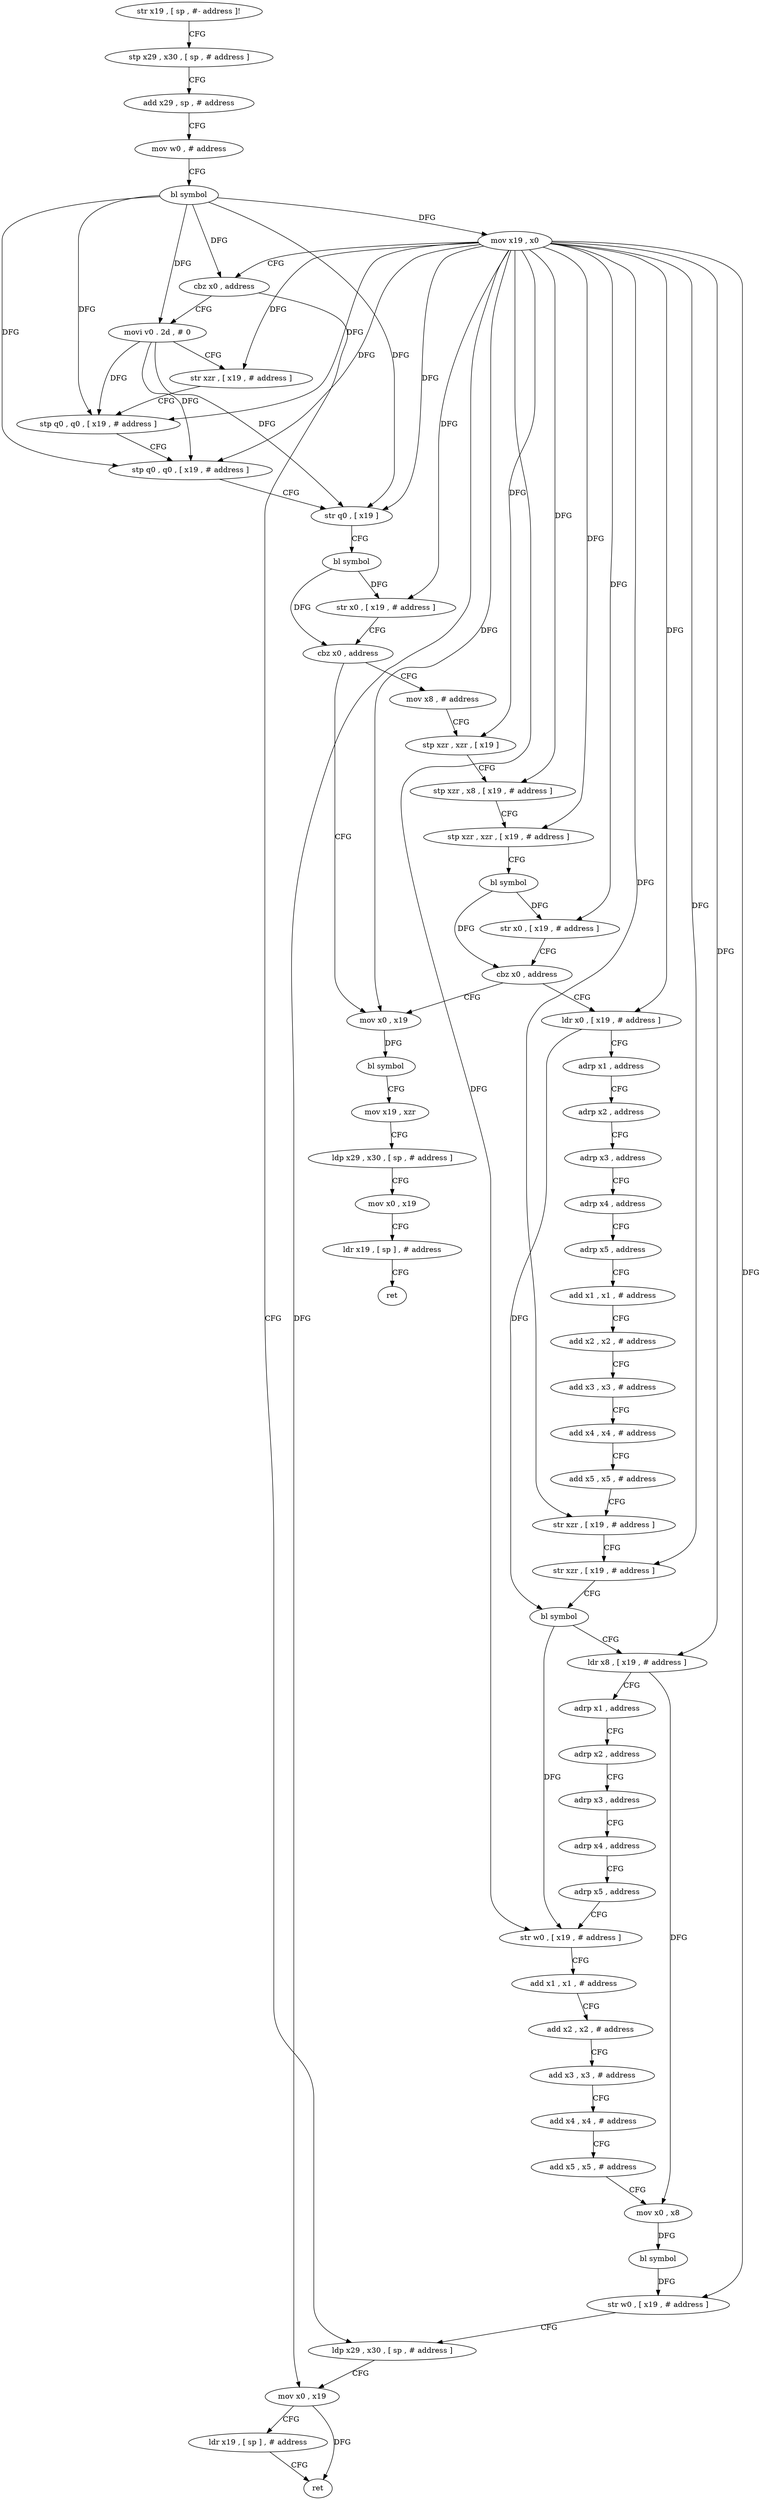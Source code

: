 digraph "func" {
"80424" [label = "str x19 , [ sp , #- address ]!" ]
"80428" [label = "stp x29 , x30 , [ sp , # address ]" ]
"80432" [label = "add x29 , sp , # address" ]
"80436" [label = "mov w0 , # address" ]
"80440" [label = "bl symbol" ]
"80444" [label = "mov x19 , x0" ]
"80448" [label = "cbz x0 , address" ]
"80628" [label = "ldp x29 , x30 , [ sp , # address ]" ]
"80452" [label = "movi v0 . 2d , # 0" ]
"80632" [label = "mov x0 , x19" ]
"80636" [label = "ldr x19 , [ sp ] , # address" ]
"80640" [label = "ret" ]
"80456" [label = "str xzr , [ x19 , # address ]" ]
"80460" [label = "stp q0 , q0 , [ x19 , # address ]" ]
"80464" [label = "stp q0 , q0 , [ x19 , # address ]" ]
"80468" [label = "str q0 , [ x19 ]" ]
"80472" [label = "bl symbol" ]
"80476" [label = "str x0 , [ x19 , # address ]" ]
"80480" [label = "cbz x0 , address" ]
"80644" [label = "mov x0 , x19" ]
"80484" [label = "mov x8 , # address" ]
"80648" [label = "bl symbol" ]
"80652" [label = "mov x19 , xzr" ]
"80656" [label = "ldp x29 , x30 , [ sp , # address ]" ]
"80660" [label = "mov x0 , x19" ]
"80664" [label = "ldr x19 , [ sp ] , # address" ]
"80668" [label = "ret" ]
"80488" [label = "stp xzr , xzr , [ x19 ]" ]
"80492" [label = "stp xzr , x8 , [ x19 , # address ]" ]
"80496" [label = "stp xzr , xzr , [ x19 , # address ]" ]
"80500" [label = "bl symbol" ]
"80504" [label = "str x0 , [ x19 , # address ]" ]
"80508" [label = "cbz x0 , address" ]
"80512" [label = "ldr x0 , [ x19 , # address ]" ]
"80516" [label = "adrp x1 , address" ]
"80520" [label = "adrp x2 , address" ]
"80524" [label = "adrp x3 , address" ]
"80528" [label = "adrp x4 , address" ]
"80532" [label = "adrp x5 , address" ]
"80536" [label = "add x1 , x1 , # address" ]
"80540" [label = "add x2 , x2 , # address" ]
"80544" [label = "add x3 , x3 , # address" ]
"80548" [label = "add x4 , x4 , # address" ]
"80552" [label = "add x5 , x5 , # address" ]
"80556" [label = "str xzr , [ x19 , # address ]" ]
"80560" [label = "str xzr , [ x19 , # address ]" ]
"80564" [label = "bl symbol" ]
"80568" [label = "ldr x8 , [ x19 , # address ]" ]
"80572" [label = "adrp x1 , address" ]
"80576" [label = "adrp x2 , address" ]
"80580" [label = "adrp x3 , address" ]
"80584" [label = "adrp x4 , address" ]
"80588" [label = "adrp x5 , address" ]
"80592" [label = "str w0 , [ x19 , # address ]" ]
"80596" [label = "add x1 , x1 , # address" ]
"80600" [label = "add x2 , x2 , # address" ]
"80604" [label = "add x3 , x3 , # address" ]
"80608" [label = "add x4 , x4 , # address" ]
"80612" [label = "add x5 , x5 , # address" ]
"80616" [label = "mov x0 , x8" ]
"80620" [label = "bl symbol" ]
"80624" [label = "str w0 , [ x19 , # address ]" ]
"80424" -> "80428" [ label = "CFG" ]
"80428" -> "80432" [ label = "CFG" ]
"80432" -> "80436" [ label = "CFG" ]
"80436" -> "80440" [ label = "CFG" ]
"80440" -> "80444" [ label = "DFG" ]
"80440" -> "80448" [ label = "DFG" ]
"80440" -> "80452" [ label = "DFG" ]
"80440" -> "80460" [ label = "DFG" ]
"80440" -> "80464" [ label = "DFG" ]
"80440" -> "80468" [ label = "DFG" ]
"80444" -> "80448" [ label = "CFG" ]
"80444" -> "80632" [ label = "DFG" ]
"80444" -> "80456" [ label = "DFG" ]
"80444" -> "80460" [ label = "DFG" ]
"80444" -> "80464" [ label = "DFG" ]
"80444" -> "80468" [ label = "DFG" ]
"80444" -> "80476" [ label = "DFG" ]
"80444" -> "80644" [ label = "DFG" ]
"80444" -> "80488" [ label = "DFG" ]
"80444" -> "80492" [ label = "DFG" ]
"80444" -> "80496" [ label = "DFG" ]
"80444" -> "80504" [ label = "DFG" ]
"80444" -> "80512" [ label = "DFG" ]
"80444" -> "80556" [ label = "DFG" ]
"80444" -> "80560" [ label = "DFG" ]
"80444" -> "80568" [ label = "DFG" ]
"80444" -> "80592" [ label = "DFG" ]
"80444" -> "80624" [ label = "DFG" ]
"80448" -> "80628" [ label = "CFG" ]
"80448" -> "80452" [ label = "CFG" ]
"80628" -> "80632" [ label = "CFG" ]
"80452" -> "80456" [ label = "CFG" ]
"80452" -> "80460" [ label = "DFG" ]
"80452" -> "80464" [ label = "DFG" ]
"80452" -> "80468" [ label = "DFG" ]
"80632" -> "80636" [ label = "CFG" ]
"80632" -> "80640" [ label = "DFG" ]
"80636" -> "80640" [ label = "CFG" ]
"80456" -> "80460" [ label = "CFG" ]
"80460" -> "80464" [ label = "CFG" ]
"80464" -> "80468" [ label = "CFG" ]
"80468" -> "80472" [ label = "CFG" ]
"80472" -> "80476" [ label = "DFG" ]
"80472" -> "80480" [ label = "DFG" ]
"80476" -> "80480" [ label = "CFG" ]
"80480" -> "80644" [ label = "CFG" ]
"80480" -> "80484" [ label = "CFG" ]
"80644" -> "80648" [ label = "DFG" ]
"80484" -> "80488" [ label = "CFG" ]
"80648" -> "80652" [ label = "CFG" ]
"80652" -> "80656" [ label = "CFG" ]
"80656" -> "80660" [ label = "CFG" ]
"80660" -> "80664" [ label = "CFG" ]
"80664" -> "80668" [ label = "CFG" ]
"80488" -> "80492" [ label = "CFG" ]
"80492" -> "80496" [ label = "CFG" ]
"80496" -> "80500" [ label = "CFG" ]
"80500" -> "80504" [ label = "DFG" ]
"80500" -> "80508" [ label = "DFG" ]
"80504" -> "80508" [ label = "CFG" ]
"80508" -> "80644" [ label = "CFG" ]
"80508" -> "80512" [ label = "CFG" ]
"80512" -> "80516" [ label = "CFG" ]
"80512" -> "80564" [ label = "DFG" ]
"80516" -> "80520" [ label = "CFG" ]
"80520" -> "80524" [ label = "CFG" ]
"80524" -> "80528" [ label = "CFG" ]
"80528" -> "80532" [ label = "CFG" ]
"80532" -> "80536" [ label = "CFG" ]
"80536" -> "80540" [ label = "CFG" ]
"80540" -> "80544" [ label = "CFG" ]
"80544" -> "80548" [ label = "CFG" ]
"80548" -> "80552" [ label = "CFG" ]
"80552" -> "80556" [ label = "CFG" ]
"80556" -> "80560" [ label = "CFG" ]
"80560" -> "80564" [ label = "CFG" ]
"80564" -> "80568" [ label = "CFG" ]
"80564" -> "80592" [ label = "DFG" ]
"80568" -> "80572" [ label = "CFG" ]
"80568" -> "80616" [ label = "DFG" ]
"80572" -> "80576" [ label = "CFG" ]
"80576" -> "80580" [ label = "CFG" ]
"80580" -> "80584" [ label = "CFG" ]
"80584" -> "80588" [ label = "CFG" ]
"80588" -> "80592" [ label = "CFG" ]
"80592" -> "80596" [ label = "CFG" ]
"80596" -> "80600" [ label = "CFG" ]
"80600" -> "80604" [ label = "CFG" ]
"80604" -> "80608" [ label = "CFG" ]
"80608" -> "80612" [ label = "CFG" ]
"80612" -> "80616" [ label = "CFG" ]
"80616" -> "80620" [ label = "DFG" ]
"80620" -> "80624" [ label = "DFG" ]
"80624" -> "80628" [ label = "CFG" ]
}
